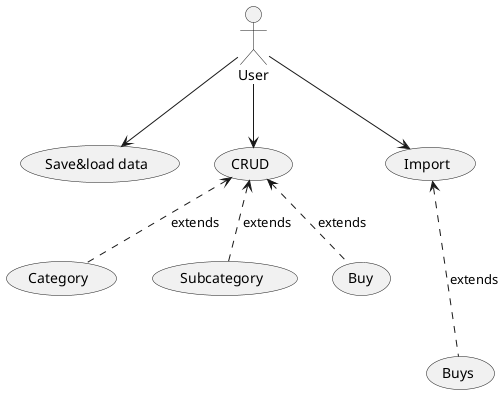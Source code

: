 @startuml usecase

actor User

User -down-> (Save&load data)
User -down-> (CRUD)
(CRUD) <-down. (Category) : extends
(CRUD) <-down. (Subcategory) : extends
(CRUD) <-down. (Buy) : extends

User -down-> (Import)
(Import) <.-down- (Buys) : extends

@enduml